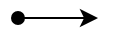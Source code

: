 <mxfile version="12.6.5" type="device"><diagram id="rZ8vEl0BOtwbz0PJNwSe" name="Page-1"><mxGraphModel dx="442" dy="300" grid="1" gridSize="10" guides="1" tooltips="1" connect="1" arrows="1" fold="1" page="1" pageScale="1" pageWidth="850" pageHeight="1100" math="0" shadow="0"><root><mxCell id="0"/><mxCell id="1" parent="0"/><mxCell id="BOCR24zKBCNgsS8fB4Um-1" value="" style="endArrow=classic;html=1;startArrow=oval;startFill=1;" edge="1" parent="1"><mxGeometry width="50" height="50" relative="1" as="geometry"><mxPoint x="50" y="80" as="sourcePoint"/><mxPoint x="90" y="80" as="targetPoint"/></mxGeometry></mxCell></root></mxGraphModel></diagram></mxfile>